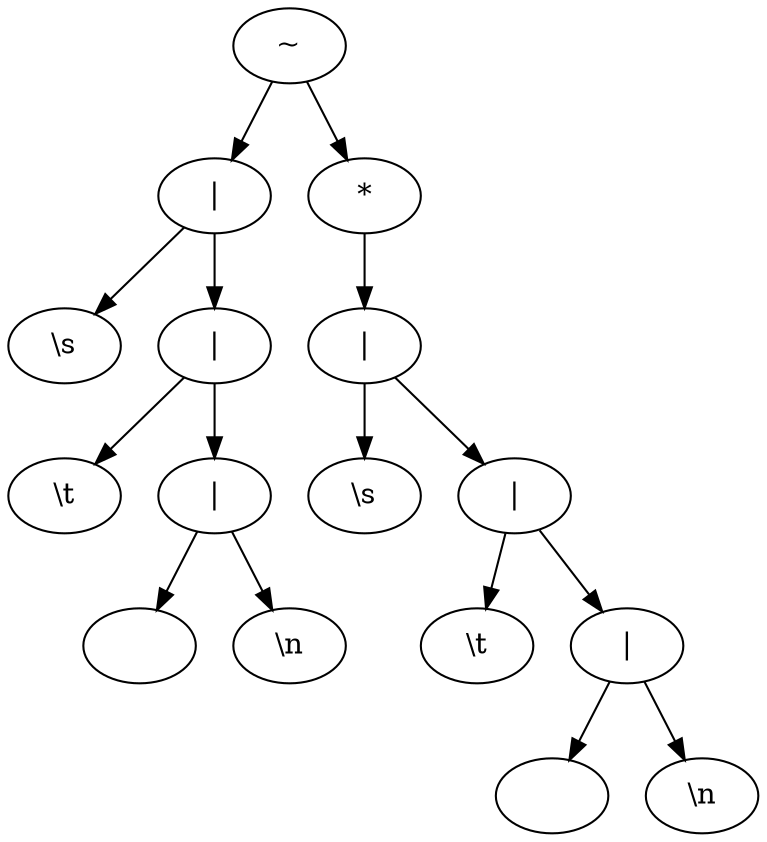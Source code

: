 //	File[/Users/lee/Main/Proj/On_BJTU/Compiler_Projects/LiaLEX/regex_analyze.cpp] Line[315]	2022-09-29 19:30
digraph WS_Str { 
1 [label = "~" ] 
2 [label = "|" ] 
3 [label = "\\s" ] 
2 -> 3 
4 [label = "|" ] 
5 [label = "\\t" ] 
4 -> 5 
6 [label = "|" ] 
7 [label = "" ] 
6 -> 7 
8 [label = "\\n" ] 
6 -> 8 
4 -> 6 
2 -> 4 
1 -> 2 
9 [label = "*" ] 
10 [label = "|" ] 
11 [label = "\\s" ] 
10 -> 11 
12 [label = "|" ] 
13 [label = "\\t" ] 
12 -> 13 
14 [label = "|" ] 
15 [label = "" ] 
14 -> 15 
16 [label = "\\n" ] 
14 -> 16 
12 -> 14 
10 -> 12 
9 -> 10 
1 -> 9 
} 
